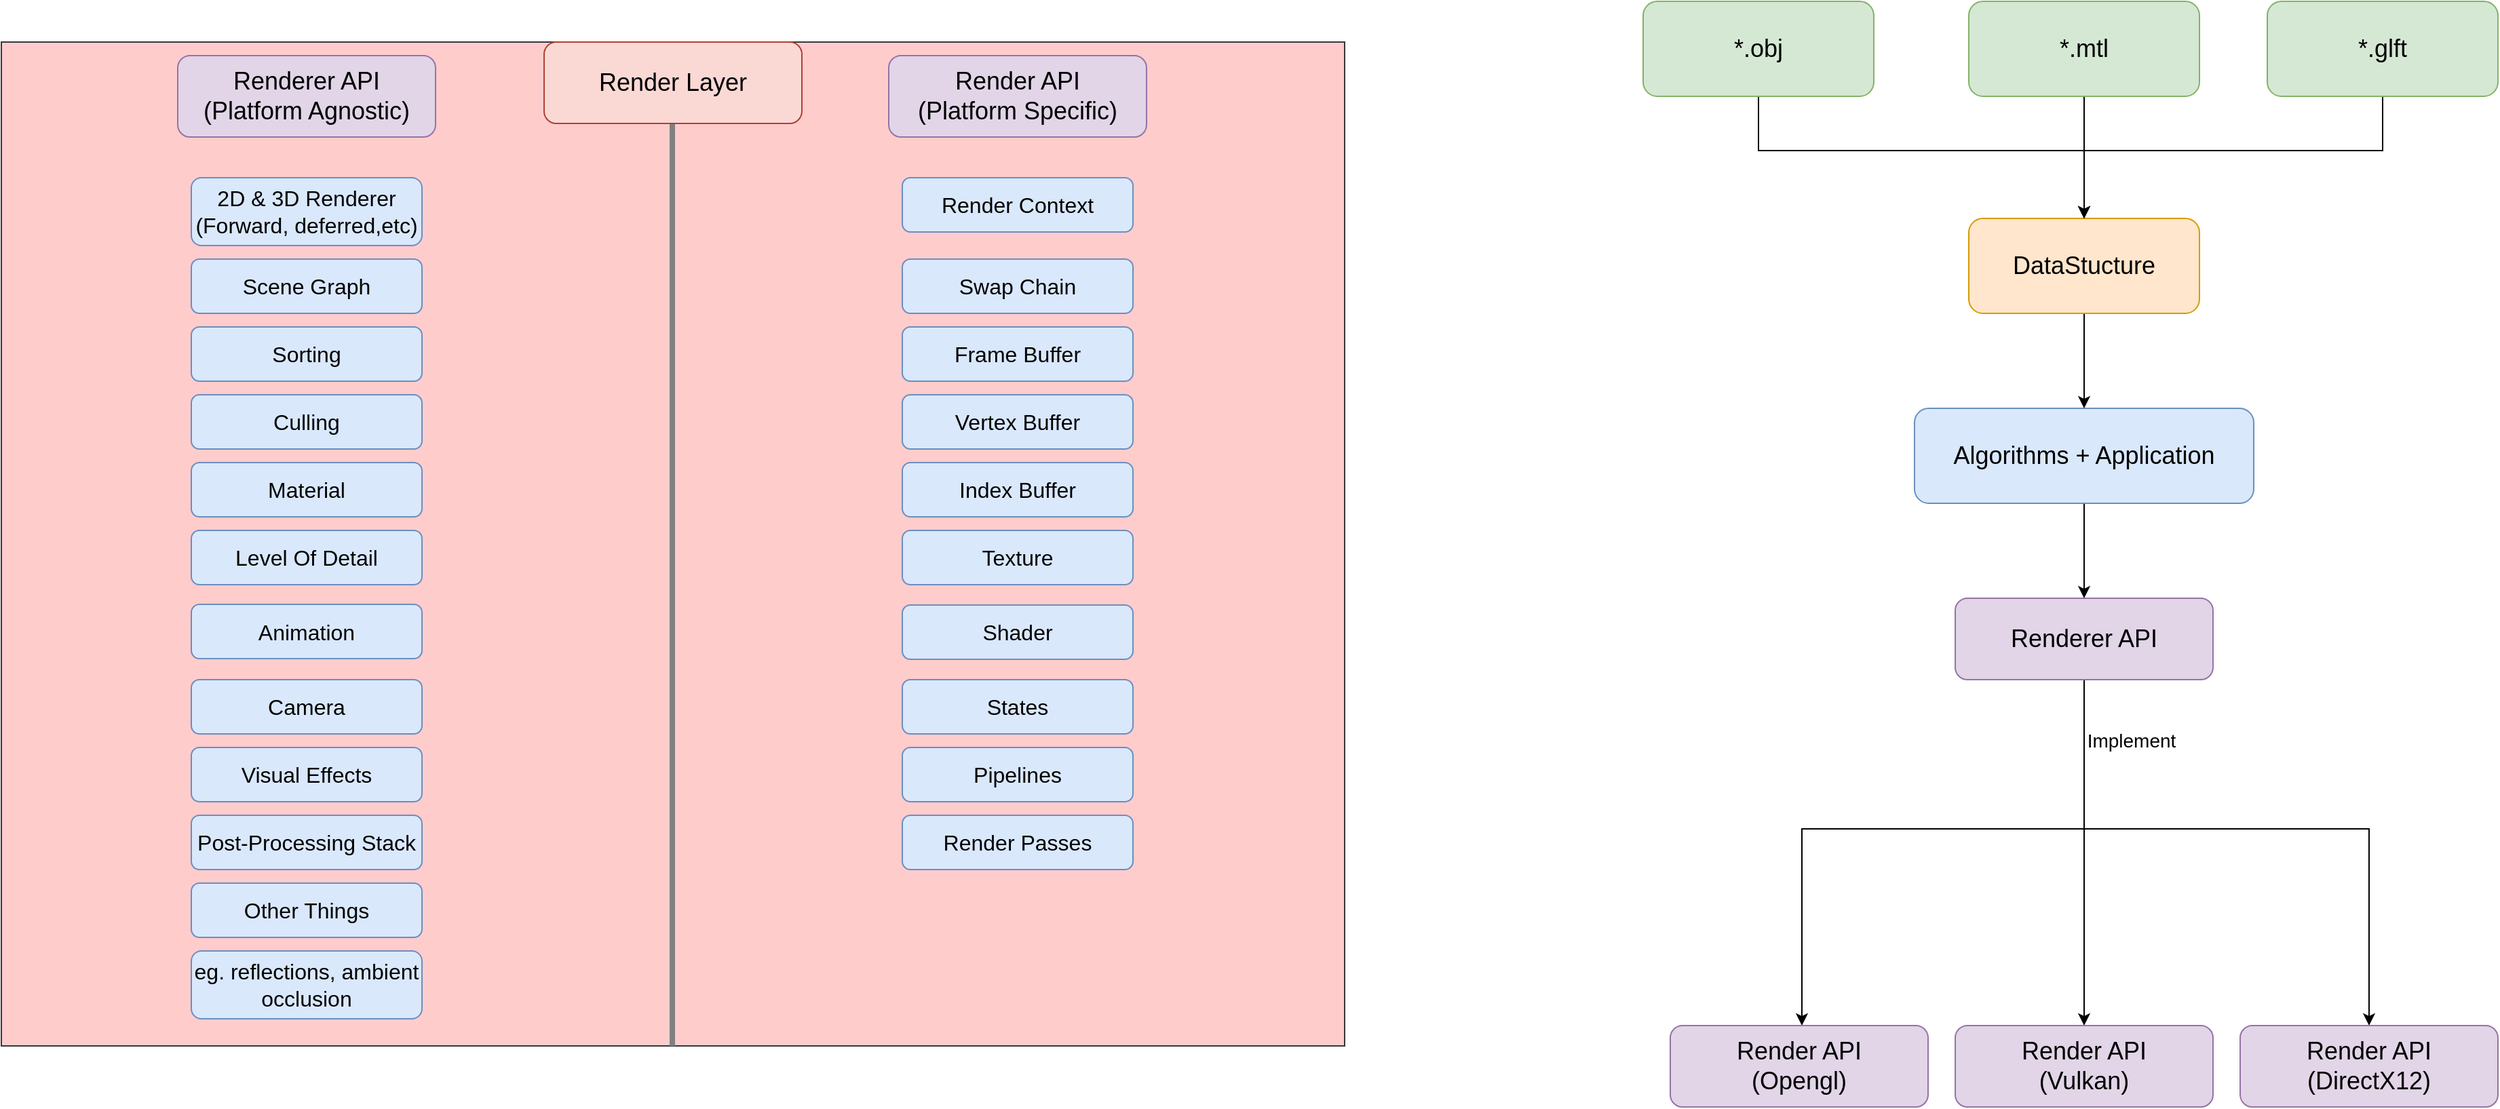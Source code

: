 <mxfile version="24.4.0" type="device">
  <diagram name="第 1 页" id="o0zxb_RwjyUn4-6ES_J2">
    <mxGraphModel dx="2901" dy="1197" grid="1" gridSize="10" guides="1" tooltips="1" connect="1" arrows="1" fold="1" page="1" pageScale="1" pageWidth="827" pageHeight="1169" math="0" shadow="0">
      <root>
        <mxCell id="0" />
        <mxCell id="1" parent="0" />
        <mxCell id="uos3XNFHHSLJNd0kxzia-2" value="" style="rounded=0;whiteSpace=wrap;html=1;fillColor=#ffcccc;strokeColor=#36393d;" parent="1" vertex="1">
          <mxGeometry x="-420" y="70" width="990" height="740" as="geometry" />
        </mxCell>
        <mxCell id="uos3XNFHHSLJNd0kxzia-4" value="" style="endArrow=none;html=1;rounded=0;strokeWidth=4;strokeColor=#808080;" parent="1" edge="1">
          <mxGeometry width="50" height="50" relative="1" as="geometry">
            <mxPoint x="74.5" y="810" as="sourcePoint" />
            <mxPoint x="74.5" y="90" as="targetPoint" />
          </mxGeometry>
        </mxCell>
        <mxCell id="uos3XNFHHSLJNd0kxzia-3" value="Render Layer" style="rounded=1;whiteSpace=wrap;html=1;fontSize=18;fillColor=#fad9d5;strokeColor=#ae4132;" parent="1" vertex="1">
          <mxGeometry x="-20" y="70" width="190" height="60" as="geometry" />
        </mxCell>
        <mxCell id="uos3XNFHHSLJNd0kxzia-5" value="2D &amp;amp; 3D Renderer&lt;div&gt;(Forward, deferred,etc)&lt;/div&gt;" style="rounded=1;whiteSpace=wrap;html=1;fillColor=#dae8fc;strokeColor=#6c8ebf;fontSize=16;" parent="1" vertex="1">
          <mxGeometry x="-280" y="170" width="170" height="50" as="geometry" />
        </mxCell>
        <mxCell id="uos3XNFHHSLJNd0kxzia-6" value="Scene Graph" style="rounded=1;whiteSpace=wrap;html=1;fillColor=#dae8fc;strokeColor=#6c8ebf;fontSize=16;" parent="1" vertex="1">
          <mxGeometry x="-280" y="230" width="170" height="40" as="geometry" />
        </mxCell>
        <mxCell id="uos3XNFHHSLJNd0kxzia-7" value="Sorting" style="rounded=1;whiteSpace=wrap;html=1;fillColor=#dae8fc;strokeColor=#6c8ebf;fontSize=16;" parent="1" vertex="1">
          <mxGeometry x="-280" y="280" width="170" height="40" as="geometry" />
        </mxCell>
        <mxCell id="uos3XNFHHSLJNd0kxzia-8" value="Culling" style="rounded=1;whiteSpace=wrap;html=1;fillColor=#dae8fc;strokeColor=#6c8ebf;fontSize=16;" parent="1" vertex="1">
          <mxGeometry x="-280" y="330" width="170" height="40" as="geometry" />
        </mxCell>
        <mxCell id="uos3XNFHHSLJNd0kxzia-9" value="Material" style="rounded=1;whiteSpace=wrap;html=1;fillColor=#dae8fc;strokeColor=#6c8ebf;fontSize=16;" parent="1" vertex="1">
          <mxGeometry x="-280" y="380" width="170" height="40" as="geometry" />
        </mxCell>
        <mxCell id="uos3XNFHHSLJNd0kxzia-10" value="Level Of Detail" style="rounded=1;whiteSpace=wrap;html=1;fillColor=#dae8fc;strokeColor=#6c8ebf;fontSize=16;" parent="1" vertex="1">
          <mxGeometry x="-280" y="430" width="170" height="40" as="geometry" />
        </mxCell>
        <mxCell id="uos3XNFHHSLJNd0kxzia-11" value="Animation" style="rounded=1;whiteSpace=wrap;html=1;fillColor=#dae8fc;strokeColor=#6c8ebf;fontSize=16;" parent="1" vertex="1">
          <mxGeometry x="-280" y="484.5" width="170" height="40" as="geometry" />
        </mxCell>
        <mxCell id="uos3XNFHHSLJNd0kxzia-12" value="Camera" style="rounded=1;whiteSpace=wrap;html=1;fillColor=#dae8fc;strokeColor=#6c8ebf;fontSize=16;" parent="1" vertex="1">
          <mxGeometry x="-280" y="540" width="170" height="40" as="geometry" />
        </mxCell>
        <mxCell id="uos3XNFHHSLJNd0kxzia-13" value="Visual Effects" style="rounded=1;whiteSpace=wrap;html=1;fillColor=#dae8fc;strokeColor=#6c8ebf;fontSize=16;" parent="1" vertex="1">
          <mxGeometry x="-280" y="590" width="170" height="40" as="geometry" />
        </mxCell>
        <mxCell id="uos3XNFHHSLJNd0kxzia-14" value="Post-Processing Stack" style="rounded=1;whiteSpace=wrap;html=1;fillColor=#dae8fc;strokeColor=#6c8ebf;fontSize=16;" parent="1" vertex="1">
          <mxGeometry x="-280" y="640" width="170" height="40" as="geometry" />
        </mxCell>
        <mxCell id="uos3XNFHHSLJNd0kxzia-15" value="Other Things" style="rounded=1;whiteSpace=wrap;html=1;fillColor=#dae8fc;strokeColor=#6c8ebf;fontSize=16;" parent="1" vertex="1">
          <mxGeometry x="-280" y="690" width="170" height="40" as="geometry" />
        </mxCell>
        <mxCell id="uos3XNFHHSLJNd0kxzia-16" value="eg. reflections, ambient occlusion" style="rounded=1;whiteSpace=wrap;html=1;fillColor=#dae8fc;strokeColor=#6c8ebf;fontSize=16;" parent="1" vertex="1">
          <mxGeometry x="-280" y="740" width="170" height="50" as="geometry" />
        </mxCell>
        <mxCell id="uos3XNFHHSLJNd0kxzia-17" value="Render Context" style="rounded=1;whiteSpace=wrap;html=1;fillColor=#dae8fc;strokeColor=#6c8ebf;fontSize=16;" parent="1" vertex="1">
          <mxGeometry x="244" y="170" width="170" height="40" as="geometry" />
        </mxCell>
        <mxCell id="uos3XNFHHSLJNd0kxzia-18" value="Swap Chain" style="rounded=1;whiteSpace=wrap;html=1;fillColor=#dae8fc;strokeColor=#6c8ebf;fontSize=16;" parent="1" vertex="1">
          <mxGeometry x="244" y="230" width="170" height="40" as="geometry" />
        </mxCell>
        <mxCell id="uos3XNFHHSLJNd0kxzia-19" value="Frame Buffer" style="rounded=1;whiteSpace=wrap;html=1;fillColor=#dae8fc;strokeColor=#6c8ebf;fontSize=16;" parent="1" vertex="1">
          <mxGeometry x="244" y="280" width="170" height="40" as="geometry" />
        </mxCell>
        <mxCell id="uos3XNFHHSLJNd0kxzia-20" value="Vertex Buffer" style="rounded=1;whiteSpace=wrap;html=1;fillColor=#dae8fc;strokeColor=#6c8ebf;fontSize=16;" parent="1" vertex="1">
          <mxGeometry x="244" y="330" width="170" height="40" as="geometry" />
        </mxCell>
        <mxCell id="uos3XNFHHSLJNd0kxzia-21" value="Index Buffer" style="rounded=1;whiteSpace=wrap;html=1;fillColor=#dae8fc;strokeColor=#6c8ebf;fontSize=16;" parent="1" vertex="1">
          <mxGeometry x="244" y="380" width="170" height="40" as="geometry" />
        </mxCell>
        <mxCell id="uos3XNFHHSLJNd0kxzia-22" value="Texture" style="rounded=1;whiteSpace=wrap;html=1;fillColor=#dae8fc;strokeColor=#6c8ebf;fontSize=16;" parent="1" vertex="1">
          <mxGeometry x="244" y="430" width="170" height="40" as="geometry" />
        </mxCell>
        <mxCell id="uos3XNFHHSLJNd0kxzia-23" value="Shader" style="rounded=1;whiteSpace=wrap;html=1;fillColor=#dae8fc;strokeColor=#6c8ebf;fontSize=16;" parent="1" vertex="1">
          <mxGeometry x="244" y="485" width="170" height="40" as="geometry" />
        </mxCell>
        <mxCell id="uos3XNFHHSLJNd0kxzia-24" value="States" style="rounded=1;whiteSpace=wrap;html=1;fillColor=#dae8fc;strokeColor=#6c8ebf;fontSize=16;" parent="1" vertex="1">
          <mxGeometry x="244" y="540" width="170" height="40" as="geometry" />
        </mxCell>
        <mxCell id="uos3XNFHHSLJNd0kxzia-25" value="Pipelines" style="rounded=1;whiteSpace=wrap;html=1;fillColor=#dae8fc;strokeColor=#6c8ebf;fontSize=16;" parent="1" vertex="1">
          <mxGeometry x="244" y="590" width="170" height="40" as="geometry" />
        </mxCell>
        <mxCell id="uos3XNFHHSLJNd0kxzia-26" value="Render Passes" style="rounded=1;whiteSpace=wrap;html=1;fillColor=#dae8fc;strokeColor=#6c8ebf;fontSize=16;" parent="1" vertex="1">
          <mxGeometry x="244" y="640" width="170" height="40" as="geometry" />
        </mxCell>
        <mxCell id="uos3XNFHHSLJNd0kxzia-27" value="Render API&lt;div&gt;(Platform Specific)&lt;/div&gt;" style="rounded=1;whiteSpace=wrap;html=1;fillColor=#e1d5e7;strokeColor=#9673a6;fontSize=18;" parent="1" vertex="1">
          <mxGeometry x="234" y="80" width="190" height="60" as="geometry" />
        </mxCell>
        <mxCell id="uos3XNFHHSLJNd0kxzia-28" value="Renderer API&lt;div&gt;(Platform Agnostic)&lt;/div&gt;" style="rounded=1;whiteSpace=wrap;html=1;fillColor=#e1d5e7;strokeColor=#9673a6;fontSize=18;" parent="1" vertex="1">
          <mxGeometry x="-290" y="80" width="190" height="60" as="geometry" />
        </mxCell>
        <mxCell id="uos3XNFHHSLJNd0kxzia-32" value="" style="edgeStyle=orthogonalEdgeStyle;rounded=0;orthogonalLoop=1;jettySize=auto;html=1;" parent="1" source="uos3XNFHHSLJNd0kxzia-30" edge="1">
          <mxGeometry relative="1" as="geometry">
            <mxPoint x="907" y="795" as="targetPoint" />
            <Array as="points">
              <mxPoint x="1115" y="650" />
              <mxPoint x="907" y="650" />
            </Array>
          </mxGeometry>
        </mxCell>
        <mxCell id="uos3XNFHHSLJNd0kxzia-36" style="edgeStyle=orthogonalEdgeStyle;rounded=0;orthogonalLoop=1;jettySize=auto;html=1;entryX=0.5;entryY=0;entryDx=0;entryDy=0;" parent="1" source="uos3XNFHHSLJNd0kxzia-30" target="uos3XNFHHSLJNd0kxzia-34" edge="1">
          <mxGeometry relative="1" as="geometry" />
        </mxCell>
        <mxCell id="uos3XNFHHSLJNd0kxzia-37" style="edgeStyle=orthogonalEdgeStyle;rounded=0;orthogonalLoop=1;jettySize=auto;html=1;" parent="1" source="uos3XNFHHSLJNd0kxzia-30" target="uos3XNFHHSLJNd0kxzia-35" edge="1">
          <mxGeometry relative="1" as="geometry">
            <Array as="points">
              <mxPoint x="1115" y="650" />
              <mxPoint x="1325" y="650" />
            </Array>
          </mxGeometry>
        </mxCell>
        <mxCell id="uos3XNFHHSLJNd0kxzia-30" value="Renderer API" style="rounded=1;whiteSpace=wrap;html=1;fillColor=#e1d5e7;strokeColor=#9673a6;fontSize=18;align=center;" parent="1" vertex="1">
          <mxGeometry x="1020" y="480" width="190" height="60" as="geometry" />
        </mxCell>
        <mxCell id="uos3XNFHHSLJNd0kxzia-33" value="Render API&lt;div&gt;(Opengl)&lt;/div&gt;" style="rounded=1;whiteSpace=wrap;html=1;fillColor=#e1d5e7;strokeColor=#9673a6;fontSize=18;" parent="1" vertex="1">
          <mxGeometry x="810" y="795" width="190" height="60" as="geometry" />
        </mxCell>
        <mxCell id="uos3XNFHHSLJNd0kxzia-34" value="Render API&lt;div&gt;(Vulkan)&lt;/div&gt;" style="rounded=1;whiteSpace=wrap;html=1;fillColor=#e1d5e7;strokeColor=#9673a6;fontSize=18;" parent="1" vertex="1">
          <mxGeometry x="1020" y="795" width="190" height="60" as="geometry" />
        </mxCell>
        <mxCell id="uos3XNFHHSLJNd0kxzia-35" value="Render API&lt;div&gt;(DirectX12)&lt;/div&gt;" style="rounded=1;whiteSpace=wrap;html=1;fillColor=#e1d5e7;strokeColor=#9673a6;fontSize=18;" parent="1" vertex="1">
          <mxGeometry x="1230" y="795" width="190" height="60" as="geometry" />
        </mxCell>
        <mxCell id="uos3XNFHHSLJNd0kxzia-40" style="edgeStyle=orthogonalEdgeStyle;rounded=0;orthogonalLoop=1;jettySize=auto;html=1;" parent="1" source="uos3XNFHHSLJNd0kxzia-38" target="uos3XNFHHSLJNd0kxzia-30" edge="1">
          <mxGeometry relative="1" as="geometry" />
        </mxCell>
        <mxCell id="uos3XNFHHSLJNd0kxzia-38" value="&lt;div style=&quot;text-align: left;&quot;&gt;Algorithms + Application&lt;/div&gt;" style="rounded=1;whiteSpace=wrap;html=1;fillColor=#dae8fc;strokeColor=#6c8ebf;fontSize=18;" parent="1" vertex="1">
          <mxGeometry x="990" y="340" width="250" height="70" as="geometry" />
        </mxCell>
        <mxCell id="uos3XNFHHSLJNd0kxzia-39" value="Implement" style="text;html=1;align=center;verticalAlign=middle;whiteSpace=wrap;rounded=0;fontSize=14;" parent="1" vertex="1">
          <mxGeometry x="1110" y="570" width="80" height="30" as="geometry" />
        </mxCell>
        <mxCell id="qo15YdCdnY3TZsxxHl-8-2" style="edgeStyle=orthogonalEdgeStyle;rounded=0;orthogonalLoop=1;jettySize=auto;html=1;entryX=0.5;entryY=0;entryDx=0;entryDy=0;" edge="1" parent="1" source="qo15YdCdnY3TZsxxHl-8-1" target="uos3XNFHHSLJNd0kxzia-38">
          <mxGeometry relative="1" as="geometry" />
        </mxCell>
        <mxCell id="qo15YdCdnY3TZsxxHl-8-1" value="&lt;div style=&quot;text-align: left;&quot;&gt;DataStucture&lt;/div&gt;" style="rounded=1;whiteSpace=wrap;html=1;fillColor=#ffe6cc;strokeColor=#d79b00;fontSize=18;" vertex="1" parent="1">
          <mxGeometry x="1030" y="200" width="170" height="70" as="geometry" />
        </mxCell>
        <mxCell id="qo15YdCdnY3TZsxxHl-8-6" style="edgeStyle=orthogonalEdgeStyle;rounded=0;orthogonalLoop=1;jettySize=auto;html=1;entryX=0.5;entryY=0;entryDx=0;entryDy=0;" edge="1" parent="1" source="qo15YdCdnY3TZsxxHl-8-3" target="qo15YdCdnY3TZsxxHl-8-1">
          <mxGeometry relative="1" as="geometry">
            <Array as="points">
              <mxPoint x="875" y="150" />
              <mxPoint x="1115" y="150" />
            </Array>
          </mxGeometry>
        </mxCell>
        <mxCell id="qo15YdCdnY3TZsxxHl-8-3" value="&lt;div style=&quot;text-align: left;&quot;&gt;*.obj&lt;/div&gt;" style="rounded=1;whiteSpace=wrap;html=1;fillColor=#d5e8d4;strokeColor=#82b366;fontSize=18;" vertex="1" parent="1">
          <mxGeometry x="790" y="40" width="170" height="70" as="geometry" />
        </mxCell>
        <mxCell id="qo15YdCdnY3TZsxxHl-8-7" style="edgeStyle=orthogonalEdgeStyle;rounded=0;orthogonalLoop=1;jettySize=auto;html=1;entryX=0.5;entryY=0;entryDx=0;entryDy=0;" edge="1" parent="1" source="qo15YdCdnY3TZsxxHl-8-4" target="qo15YdCdnY3TZsxxHl-8-1">
          <mxGeometry relative="1" as="geometry" />
        </mxCell>
        <mxCell id="qo15YdCdnY3TZsxxHl-8-4" value="&lt;div style=&quot;text-align: left;&quot;&gt;*.mtl&lt;/div&gt;" style="rounded=1;whiteSpace=wrap;html=1;fillColor=#d5e8d4;strokeColor=#82b366;fontSize=18;" vertex="1" parent="1">
          <mxGeometry x="1030" y="40" width="170" height="70" as="geometry" />
        </mxCell>
        <mxCell id="qo15YdCdnY3TZsxxHl-8-8" style="edgeStyle=orthogonalEdgeStyle;rounded=0;orthogonalLoop=1;jettySize=auto;html=1;entryX=0.5;entryY=0;entryDx=0;entryDy=0;" edge="1" parent="1" source="qo15YdCdnY3TZsxxHl-8-5" target="qo15YdCdnY3TZsxxHl-8-1">
          <mxGeometry relative="1" as="geometry">
            <Array as="points">
              <mxPoint x="1335" y="150" />
              <mxPoint x="1115" y="150" />
            </Array>
          </mxGeometry>
        </mxCell>
        <mxCell id="qo15YdCdnY3TZsxxHl-8-5" value="&lt;div style=&quot;text-align: left;&quot;&gt;*.glft&lt;/div&gt;" style="rounded=1;whiteSpace=wrap;html=1;fillColor=#d5e8d4;strokeColor=#82b366;fontSize=18;" vertex="1" parent="1">
          <mxGeometry x="1250" y="40" width="170" height="70" as="geometry" />
        </mxCell>
      </root>
    </mxGraphModel>
  </diagram>
</mxfile>
